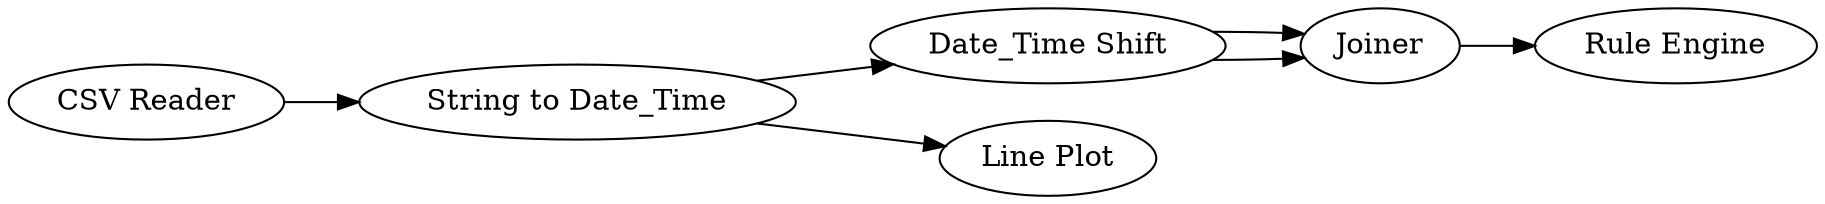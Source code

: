 digraph {
	1 [label="CSV Reader"]
	2 [label="String to Date_Time"]
	3 [label="Date_Time Shift"]
	4 [label=Joiner]
	5 [label="Rule Engine"]
	6 [label="Line Plot"]
	1 -> 2
	2 -> 3
	2 -> 6
	3 -> 4
	3 -> 4
	4 -> 5
	rankdir=LR
}
